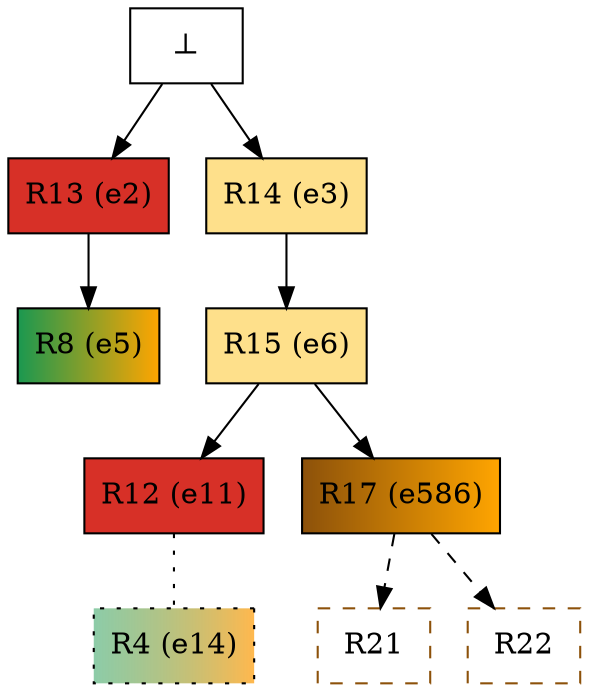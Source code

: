 digraph test {
  e2 -> e5;
  e3 -> e6;
  e6 -> e11;
  e11 -> e14 [arrowhead=none style=dotted];
  e6 -> e586;
  e586 -> r21 [color="black" style=dashed];
  e586 -> r22 [color="black" style=dashed];
  e0 -> e2;
  e0 -> e3;
  e2 [color="black" fillcolor="#d73027:#d73027" label="R13 (e2)" shape=box style=filled];
  e3 [color="black" fillcolor="#fee08b:#fee08b" label="R14 (e3)" shape=box style=filled];
  e5 [color="black" fillcolor="#1a9850:orange" label="R8 (e5)" shape=box style=filled];
  e6 [color="black" fillcolor="#fee08b:#fee08b" label="R15 (e6)" shape=box style=filled];
  e11 [color="black" fillcolor="#d73027:#d73027" label="R12 (e11)" shape=box style=filled];
  e14 [color="black" fillcolor="#1a98507f:#ff9900b1" label="R4 (e14)" shape=box style="filled,dotted"];
  e586 [color="black" fillcolor="#8c510a:orange" label="R17 (e586)" shape=box style=filled];
  e0 [fillcolor="white" label="⊥" shape=box style=filled];
  r21 [fillcolor="transparent" color="#8c510a" label=R21 shape=box style=dashed];
  r22 [fillcolor="transparent" color="#8c510a" label=R22 shape=box style=dashed];
}
